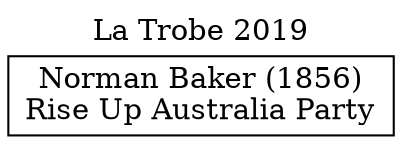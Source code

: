 // House preference flow
digraph "Norman Baker (1856)_La Trobe_2019" {
	graph [label="La Trobe 2019" labelloc=t mclimit=10]
	node [shape=box]
	"Norman Baker (1856)" [label="Norman Baker (1856)
Rise Up Australia Party"]
}
